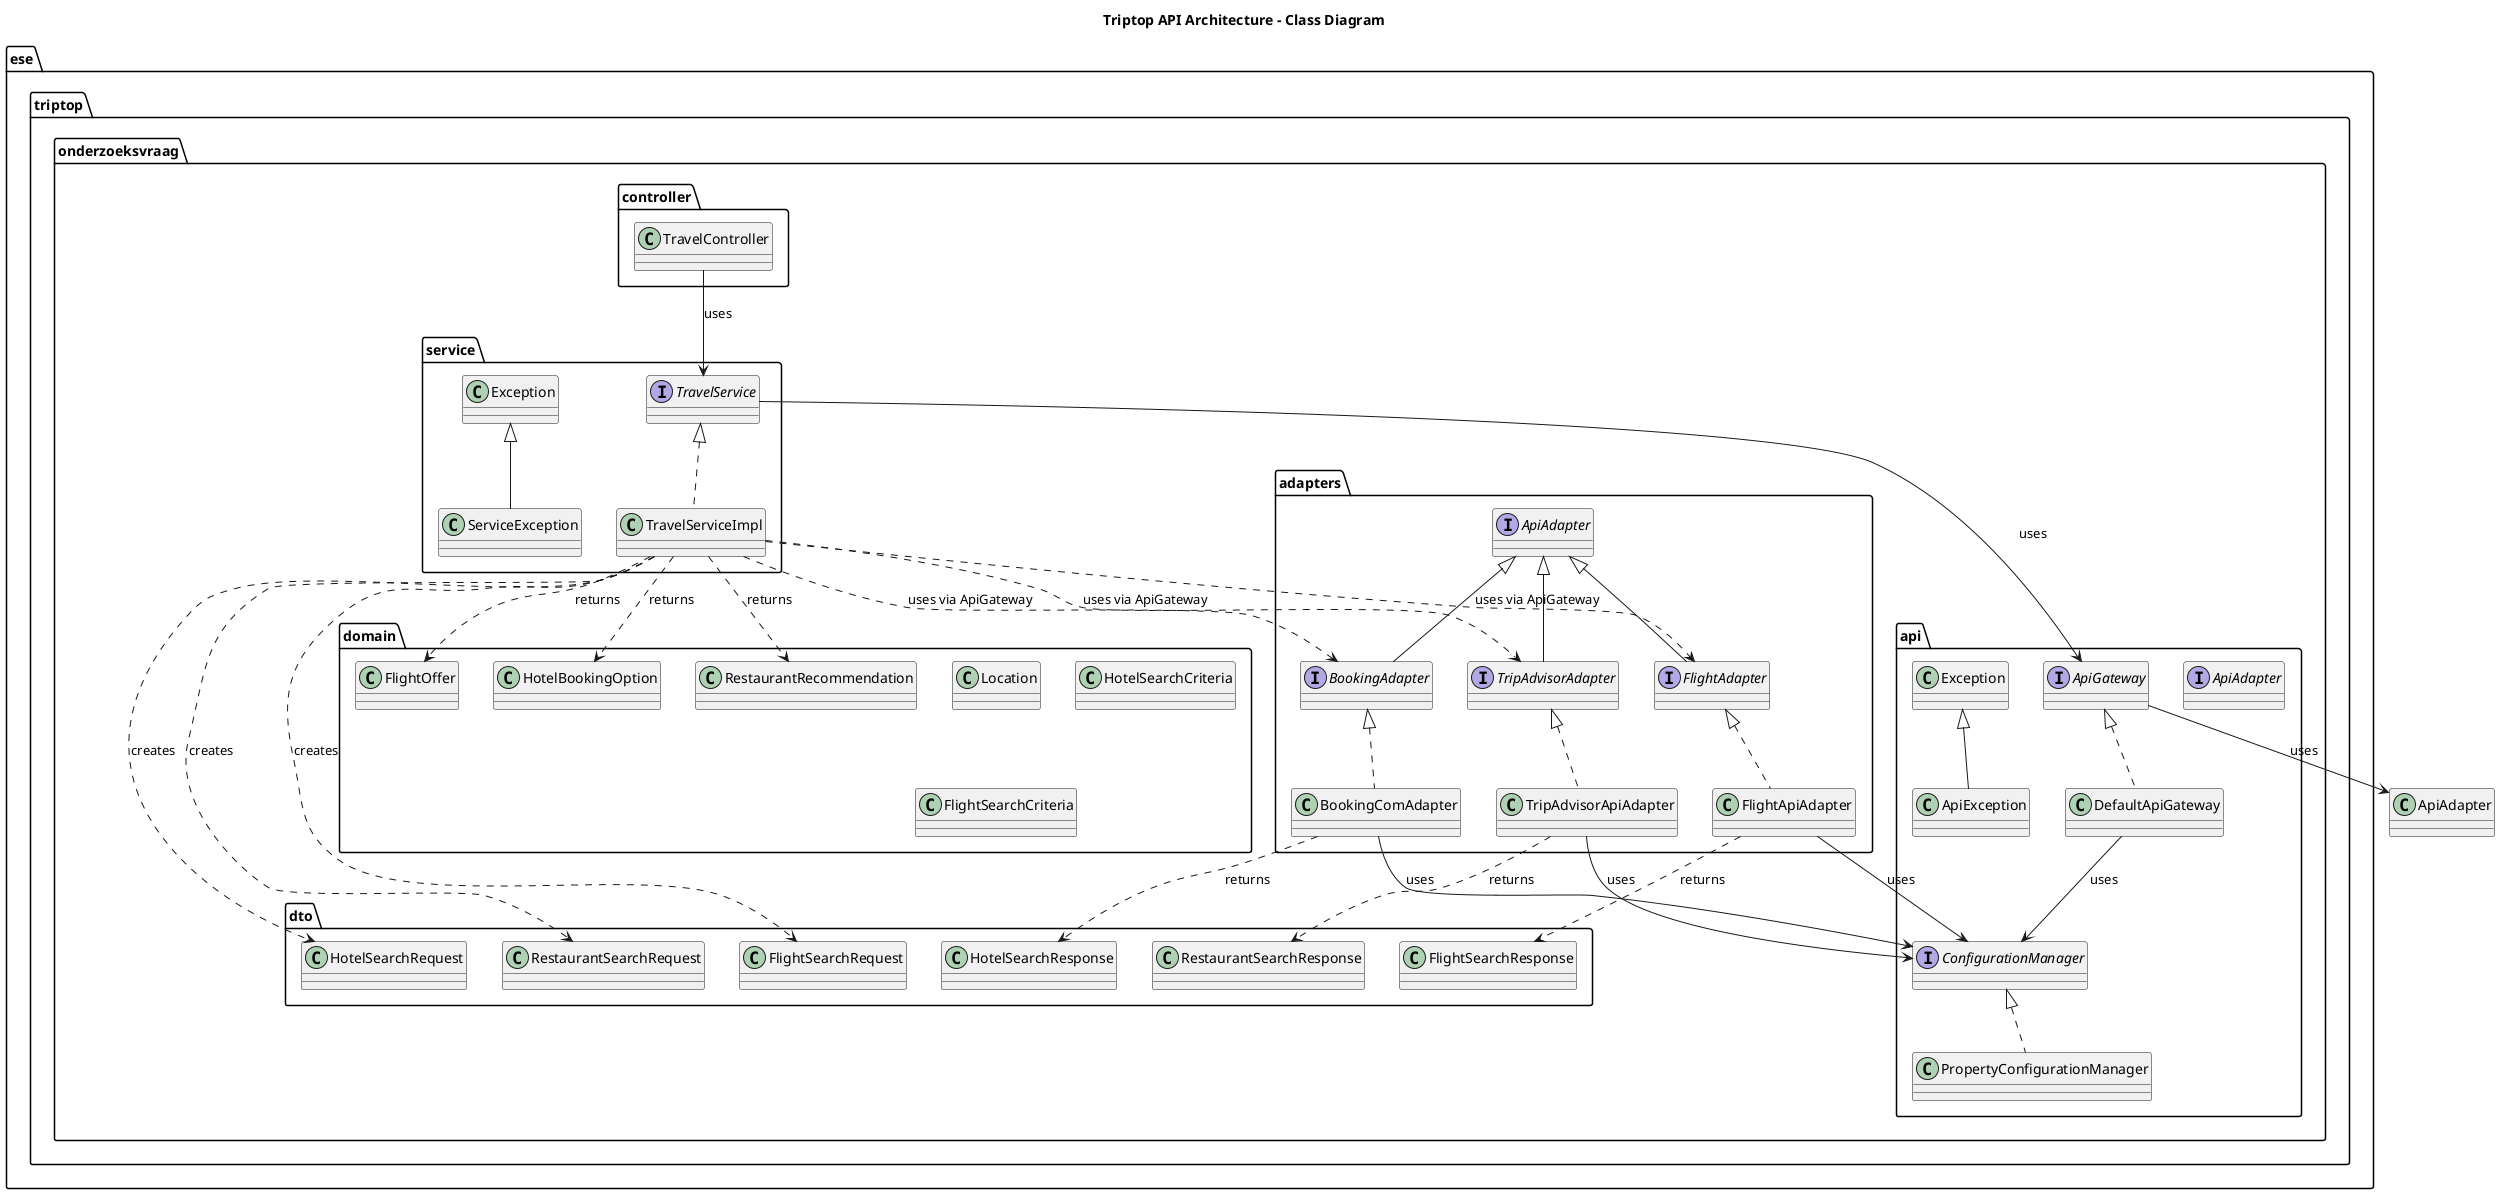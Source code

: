 @startuml
title Triptop API Architecture - Class Diagram

package "ese.triptop.onderzoeksvraag" {
    package "api" {
        interface ApiAdapter
        interface ApiGateway
        class DefaultApiGateway implements ApiGateway
        class ApiException extends Exception
        interface ConfigurationManager
        class PropertyConfigurationManager implements ConfigurationManager
    }

    package "adapters" {
        interface BookingAdapter extends ApiAdapter
        interface TripAdvisorAdapter extends ApiAdapter
        interface FlightAdapter extends ApiAdapter

        class BookingComAdapter implements BookingAdapter
        class TripAdvisorApiAdapter implements TripAdvisorAdapter
        class FlightApiAdapter implements FlightAdapter
    }

    package "service" {
        interface TravelService
        class TravelServiceImpl implements TravelService
        class ServiceException extends Exception
    }

    package "controller" {
        class TravelController
    }

    package "dto" {
        class HotelSearchRequest
        class HotelSearchResponse
        class RestaurantSearchRequest
        class RestaurantSearchResponse
        class FlightSearchRequest
        class FlightSearchResponse
    }

    package "domain" {
        class HotelBookingOption
        class RestaurantRecommendation
        class FlightOffer
        class Location
        class HotelSearchCriteria
        class FlightSearchCriteria
    }
}

' Relationships
ApiGateway --> ApiAdapter : uses
DefaultApiGateway --> ConfigurationManager : uses
TravelService --> ApiGateway : uses
TravelController --> TravelService : uses

BookingComAdapter --> ConfigurationManager : uses
TripAdvisorApiAdapter --> ConfigurationManager : uses
FlightApiAdapter --> ConfigurationManager : uses

TravelServiceImpl ..> HotelSearchRequest : creates
TravelServiceImpl ..> RestaurantSearchRequest : creates
TravelServiceImpl ..> FlightSearchRequest : creates

TravelServiceImpl ..> BookingAdapter : uses via ApiGateway
TravelServiceImpl ..> TripAdvisorAdapter : uses via ApiGateway
TravelServiceImpl ..> FlightAdapter : uses via ApiGateway

BookingComAdapter ..> HotelSearchResponse : returns
TripAdvisorApiAdapter ..> RestaurantSearchResponse : returns
FlightApiAdapter ..> FlightSearchResponse : returns

TravelServiceImpl ..> HotelBookingOption : returns
TravelServiceImpl ..> RestaurantRecommendation : returns
TravelServiceImpl ..> FlightOffer : returns

@enduml